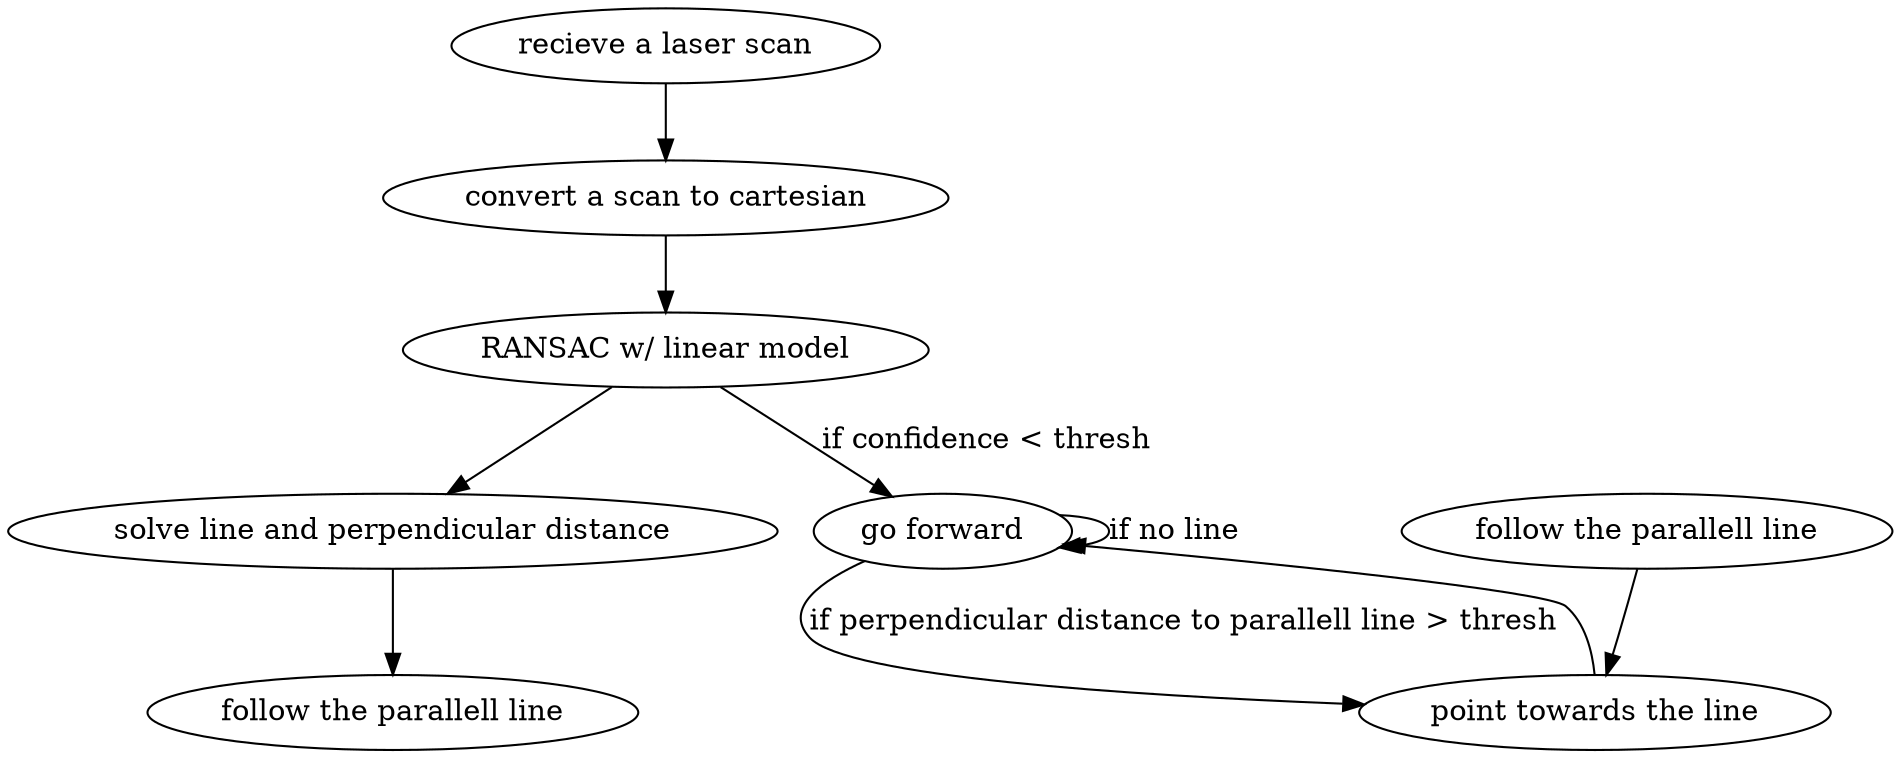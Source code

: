 digraph wall {
    rec_cloud [label="recieve a laser scan"]
    conv [label="convert a scan to cartesian"]
    ransac [label="RANSAC w/ linear model"]
    line [label="solve line and perpendicular distance"]
    intercept [label="follow the parallell line"]

    line_fol [label="follow the parallell line"]
    turn [label="point towards the line"]
    fwd [label="go forward"]

    rec_cloud -> conv
    conv -> ransac
    ransac -> fwd [label="if confidence < thresh"]
    ransac -> line
    fwd -> fwd [label="if no line"]
    line -> intercept

    line_fol -> turn
    turn -> fwd
    fwd -> turn [label="if perpendicular distance to parallell line > thresh"]

}
